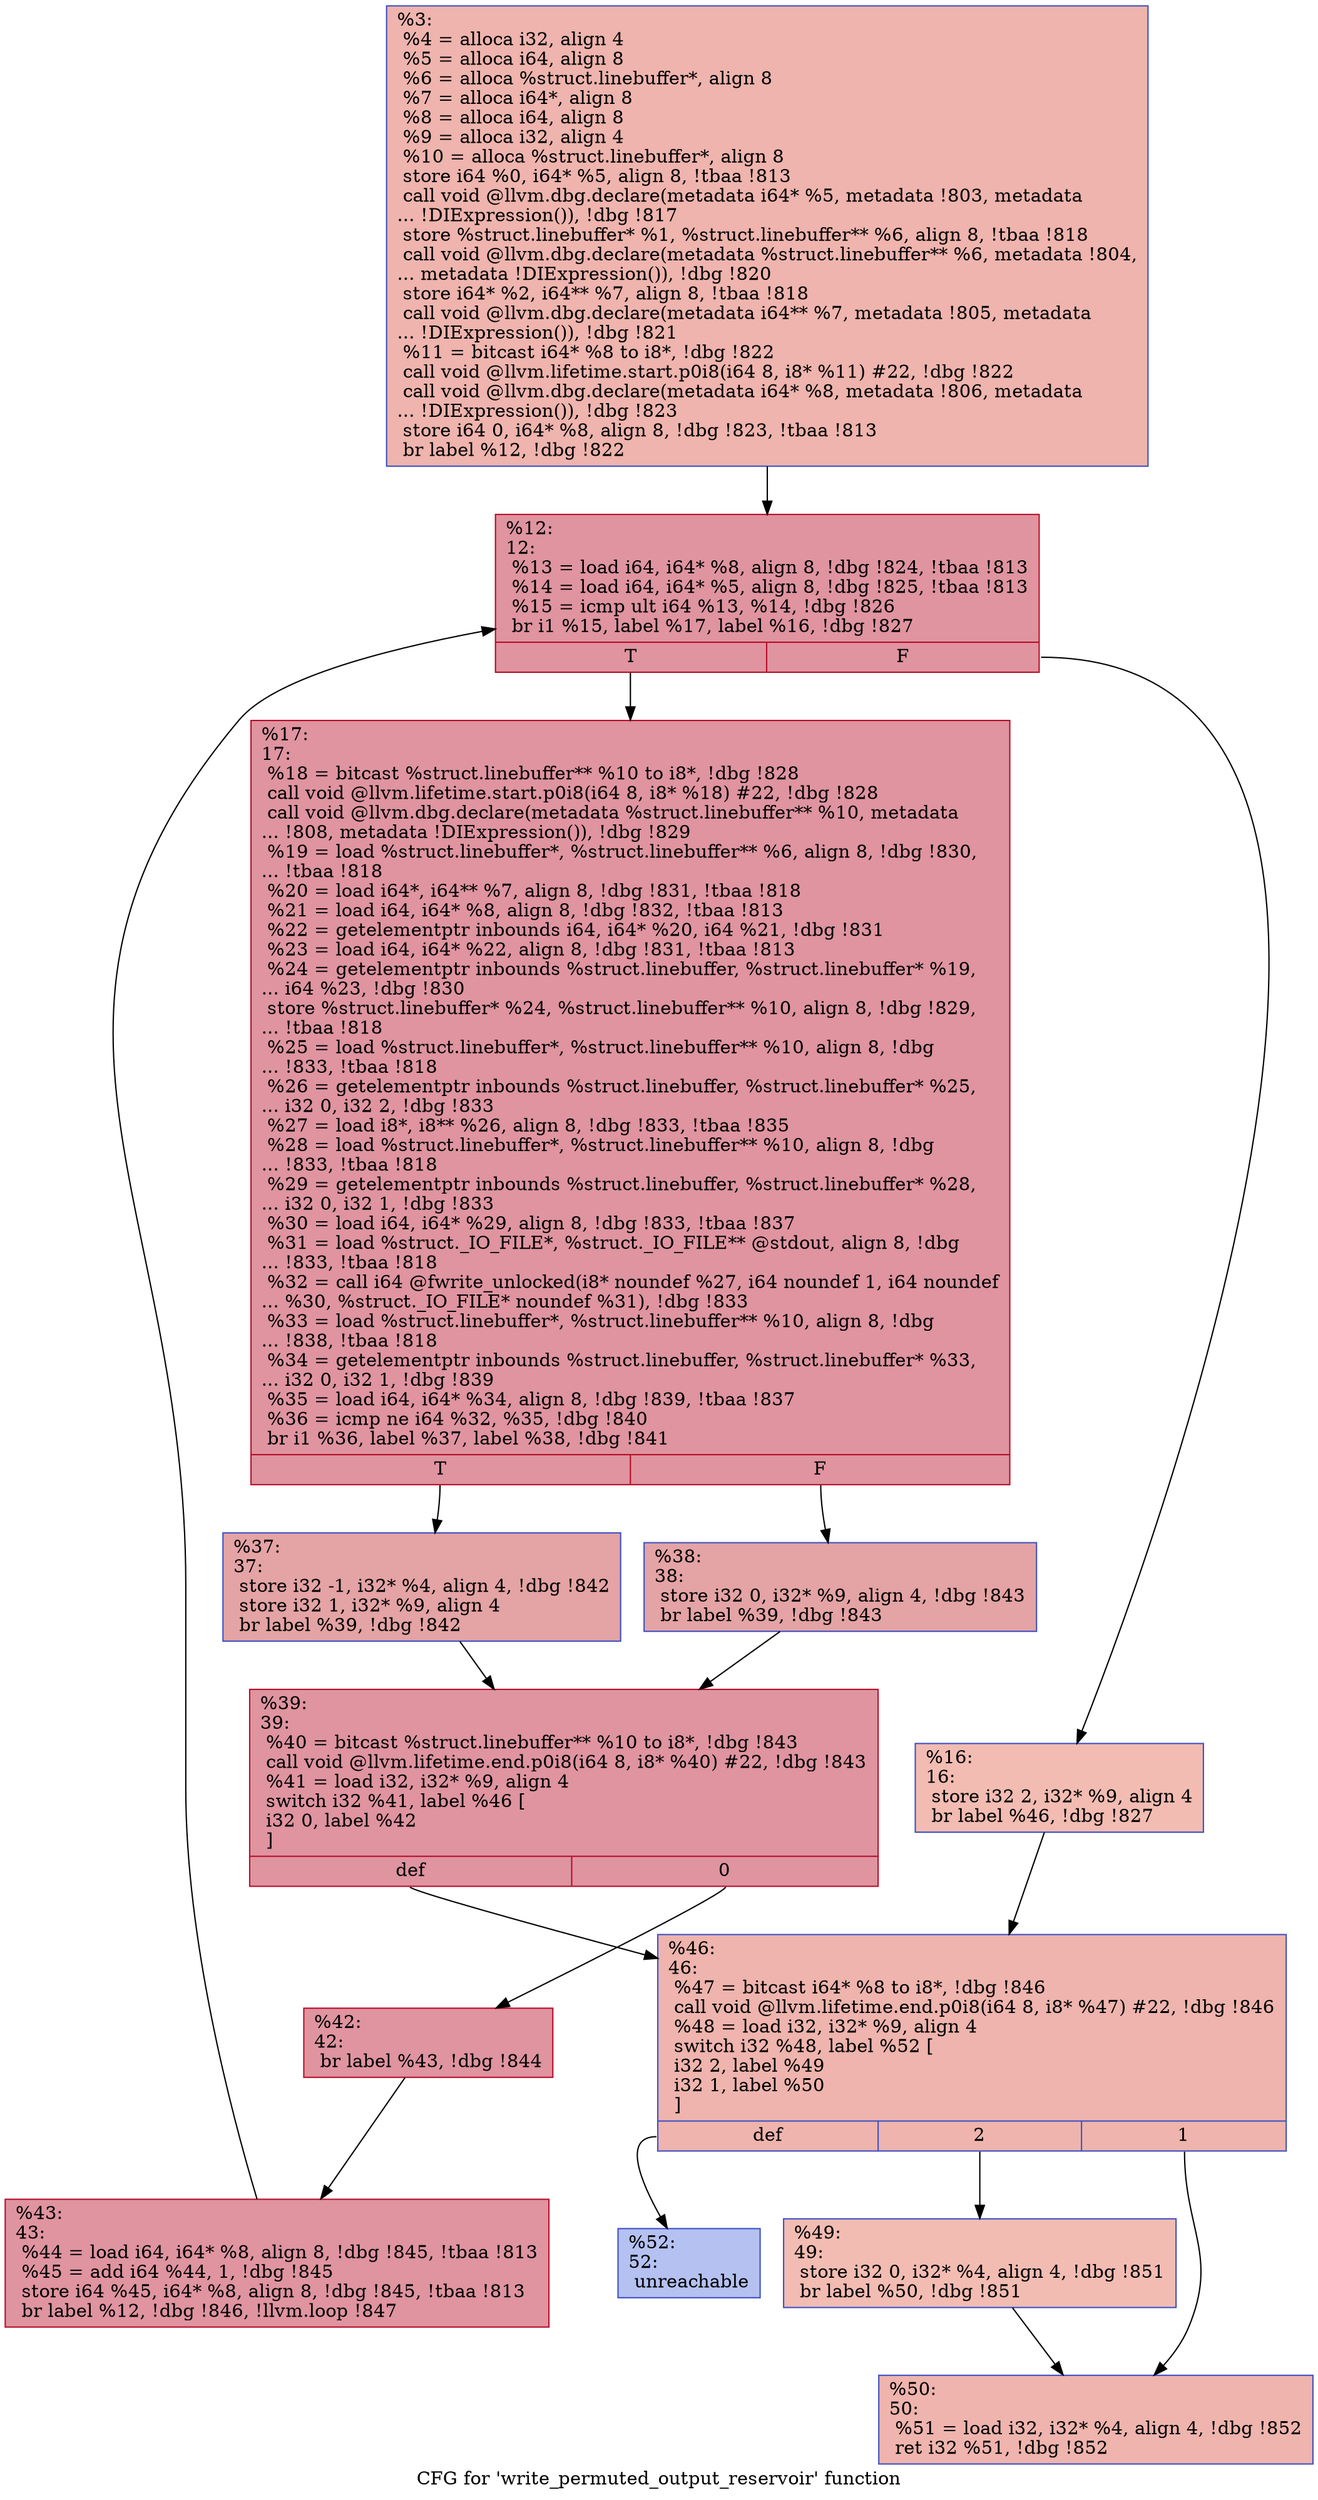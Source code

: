 digraph "CFG for 'write_permuted_output_reservoir' function" {
	label="CFG for 'write_permuted_output_reservoir' function";

	Node0x18bda70 [shape=record,color="#3d50c3ff", style=filled, fillcolor="#d8564670",label="{%3:\l  %4 = alloca i32, align 4\l  %5 = alloca i64, align 8\l  %6 = alloca %struct.linebuffer*, align 8\l  %7 = alloca i64*, align 8\l  %8 = alloca i64, align 8\l  %9 = alloca i32, align 4\l  %10 = alloca %struct.linebuffer*, align 8\l  store i64 %0, i64* %5, align 8, !tbaa !813\l  call void @llvm.dbg.declare(metadata i64* %5, metadata !803, metadata\l... !DIExpression()), !dbg !817\l  store %struct.linebuffer* %1, %struct.linebuffer** %6, align 8, !tbaa !818\l  call void @llvm.dbg.declare(metadata %struct.linebuffer** %6, metadata !804,\l... metadata !DIExpression()), !dbg !820\l  store i64* %2, i64** %7, align 8, !tbaa !818\l  call void @llvm.dbg.declare(metadata i64** %7, metadata !805, metadata\l... !DIExpression()), !dbg !821\l  %11 = bitcast i64* %8 to i8*, !dbg !822\l  call void @llvm.lifetime.start.p0i8(i64 8, i8* %11) #22, !dbg !822\l  call void @llvm.dbg.declare(metadata i64* %8, metadata !806, metadata\l... !DIExpression()), !dbg !823\l  store i64 0, i64* %8, align 8, !dbg !823, !tbaa !813\l  br label %12, !dbg !822\l}"];
	Node0x18bda70 -> Node0x18bdac0;
	Node0x18bdac0 [shape=record,color="#b70d28ff", style=filled, fillcolor="#b70d2870",label="{%12:\l12:                                               \l  %13 = load i64, i64* %8, align 8, !dbg !824, !tbaa !813\l  %14 = load i64, i64* %5, align 8, !dbg !825, !tbaa !813\l  %15 = icmp ult i64 %13, %14, !dbg !826\l  br i1 %15, label %17, label %16, !dbg !827\l|{<s0>T|<s1>F}}"];
	Node0x18bdac0:s0 -> Node0x18bdb60;
	Node0x18bdac0:s1 -> Node0x18bdb10;
	Node0x18bdb10 [shape=record,color="#3d50c3ff", style=filled, fillcolor="#e1675170",label="{%16:\l16:                                               \l  store i32 2, i32* %9, align 4\l  br label %46, !dbg !827\l}"];
	Node0x18bdb10 -> Node0x18bdd40;
	Node0x18bdb60 [shape=record,color="#b70d28ff", style=filled, fillcolor="#b70d2870",label="{%17:\l17:                                               \l  %18 = bitcast %struct.linebuffer** %10 to i8*, !dbg !828\l  call void @llvm.lifetime.start.p0i8(i64 8, i8* %18) #22, !dbg !828\l  call void @llvm.dbg.declare(metadata %struct.linebuffer** %10, metadata\l... !808, metadata !DIExpression()), !dbg !829\l  %19 = load %struct.linebuffer*, %struct.linebuffer** %6, align 8, !dbg !830,\l... !tbaa !818\l  %20 = load i64*, i64** %7, align 8, !dbg !831, !tbaa !818\l  %21 = load i64, i64* %8, align 8, !dbg !832, !tbaa !813\l  %22 = getelementptr inbounds i64, i64* %20, i64 %21, !dbg !831\l  %23 = load i64, i64* %22, align 8, !dbg !831, !tbaa !813\l  %24 = getelementptr inbounds %struct.linebuffer, %struct.linebuffer* %19,\l... i64 %23, !dbg !830\l  store %struct.linebuffer* %24, %struct.linebuffer** %10, align 8, !dbg !829,\l... !tbaa !818\l  %25 = load %struct.linebuffer*, %struct.linebuffer** %10, align 8, !dbg\l... !833, !tbaa !818\l  %26 = getelementptr inbounds %struct.linebuffer, %struct.linebuffer* %25,\l... i32 0, i32 2, !dbg !833\l  %27 = load i8*, i8** %26, align 8, !dbg !833, !tbaa !835\l  %28 = load %struct.linebuffer*, %struct.linebuffer** %10, align 8, !dbg\l... !833, !tbaa !818\l  %29 = getelementptr inbounds %struct.linebuffer, %struct.linebuffer* %28,\l... i32 0, i32 1, !dbg !833\l  %30 = load i64, i64* %29, align 8, !dbg !833, !tbaa !837\l  %31 = load %struct._IO_FILE*, %struct._IO_FILE** @stdout, align 8, !dbg\l... !833, !tbaa !818\l  %32 = call i64 @fwrite_unlocked(i8* noundef %27, i64 noundef 1, i64 noundef\l... %30, %struct._IO_FILE* noundef %31), !dbg !833\l  %33 = load %struct.linebuffer*, %struct.linebuffer** %10, align 8, !dbg\l... !838, !tbaa !818\l  %34 = getelementptr inbounds %struct.linebuffer, %struct.linebuffer* %33,\l... i32 0, i32 1, !dbg !839\l  %35 = load i64, i64* %34, align 8, !dbg !839, !tbaa !837\l  %36 = icmp ne i64 %32, %35, !dbg !840\l  br i1 %36, label %37, label %38, !dbg !841\l|{<s0>T|<s1>F}}"];
	Node0x18bdb60:s0 -> Node0x18bdbb0;
	Node0x18bdb60:s1 -> Node0x18bdc00;
	Node0x18bdbb0 [shape=record,color="#3d50c3ff", style=filled, fillcolor="#c32e3170",label="{%37:\l37:                                               \l  store i32 -1, i32* %4, align 4, !dbg !842\l  store i32 1, i32* %9, align 4\l  br label %39, !dbg !842\l}"];
	Node0x18bdbb0 -> Node0x18bdc50;
	Node0x18bdc00 [shape=record,color="#3d50c3ff", style=filled, fillcolor="#c32e3170",label="{%38:\l38:                                               \l  store i32 0, i32* %9, align 4, !dbg !843\l  br label %39, !dbg !843\l}"];
	Node0x18bdc00 -> Node0x18bdc50;
	Node0x18bdc50 [shape=record,color="#b70d28ff", style=filled, fillcolor="#b70d2870",label="{%39:\l39:                                               \l  %40 = bitcast %struct.linebuffer** %10 to i8*, !dbg !843\l  call void @llvm.lifetime.end.p0i8(i64 8, i8* %40) #22, !dbg !843\l  %41 = load i32, i32* %9, align 4\l  switch i32 %41, label %46 [\l    i32 0, label %42\l  ]\l|{<s0>def|<s1>0}}"];
	Node0x18bdc50:s0 -> Node0x18bdd40;
	Node0x18bdc50:s1 -> Node0x18bdca0;
	Node0x18bdca0 [shape=record,color="#b70d28ff", style=filled, fillcolor="#b70d2870",label="{%42:\l42:                                               \l  br label %43, !dbg !844\l}"];
	Node0x18bdca0 -> Node0x18bdcf0;
	Node0x18bdcf0 [shape=record,color="#b70d28ff", style=filled, fillcolor="#b70d2870",label="{%43:\l43:                                               \l  %44 = load i64, i64* %8, align 8, !dbg !845, !tbaa !813\l  %45 = add i64 %44, 1, !dbg !845\l  store i64 %45, i64* %8, align 8, !dbg !845, !tbaa !813\l  br label %12, !dbg !846, !llvm.loop !847\l}"];
	Node0x18bdcf0 -> Node0x18bdac0;
	Node0x18bdd40 [shape=record,color="#3d50c3ff", style=filled, fillcolor="#d8564670",label="{%46:\l46:                                               \l  %47 = bitcast i64* %8 to i8*, !dbg !846\l  call void @llvm.lifetime.end.p0i8(i64 8, i8* %47) #22, !dbg !846\l  %48 = load i32, i32* %9, align 4\l  switch i32 %48, label %52 [\l    i32 2, label %49\l    i32 1, label %50\l  ]\l|{<s0>def|<s1>2|<s2>1}}"];
	Node0x18bdd40:s0 -> Node0x18bde30;
	Node0x18bdd40:s1 -> Node0x18bdd90;
	Node0x18bdd40:s2 -> Node0x18bdde0;
	Node0x18bdd90 [shape=record,color="#3d50c3ff", style=filled, fillcolor="#e1675170",label="{%49:\l49:                                               \l  store i32 0, i32* %4, align 4, !dbg !851\l  br label %50, !dbg !851\l}"];
	Node0x18bdd90 -> Node0x18bdde0;
	Node0x18bdde0 [shape=record,color="#3d50c3ff", style=filled, fillcolor="#d8564670",label="{%50:\l50:                                               \l  %51 = load i32, i32* %4, align 4, !dbg !852\l  ret i32 %51, !dbg !852\l}"];
	Node0x18bde30 [shape=record,color="#3d50c3ff", style=filled, fillcolor="#5572df70",label="{%52:\l52:                                               \l  unreachable\l}"];
}
